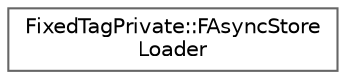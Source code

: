 digraph "Graphical Class Hierarchy"
{
 // INTERACTIVE_SVG=YES
 // LATEX_PDF_SIZE
  bgcolor="transparent";
  edge [fontname=Helvetica,fontsize=10,labelfontname=Helvetica,labelfontsize=10];
  node [fontname=Helvetica,fontsize=10,shape=box,height=0.2,width=0.4];
  rankdir="LR";
  Node0 [id="Node000000",label="FixedTagPrivate::FAsyncStore\lLoader",height=0.2,width=0.4,color="grey40", fillcolor="white", style="filled",URL="$d5/d42/classFixedTagPrivate_1_1FAsyncStoreLoader.html",tooltip="Loads tag store with async creation of expensive tag values."];
}

